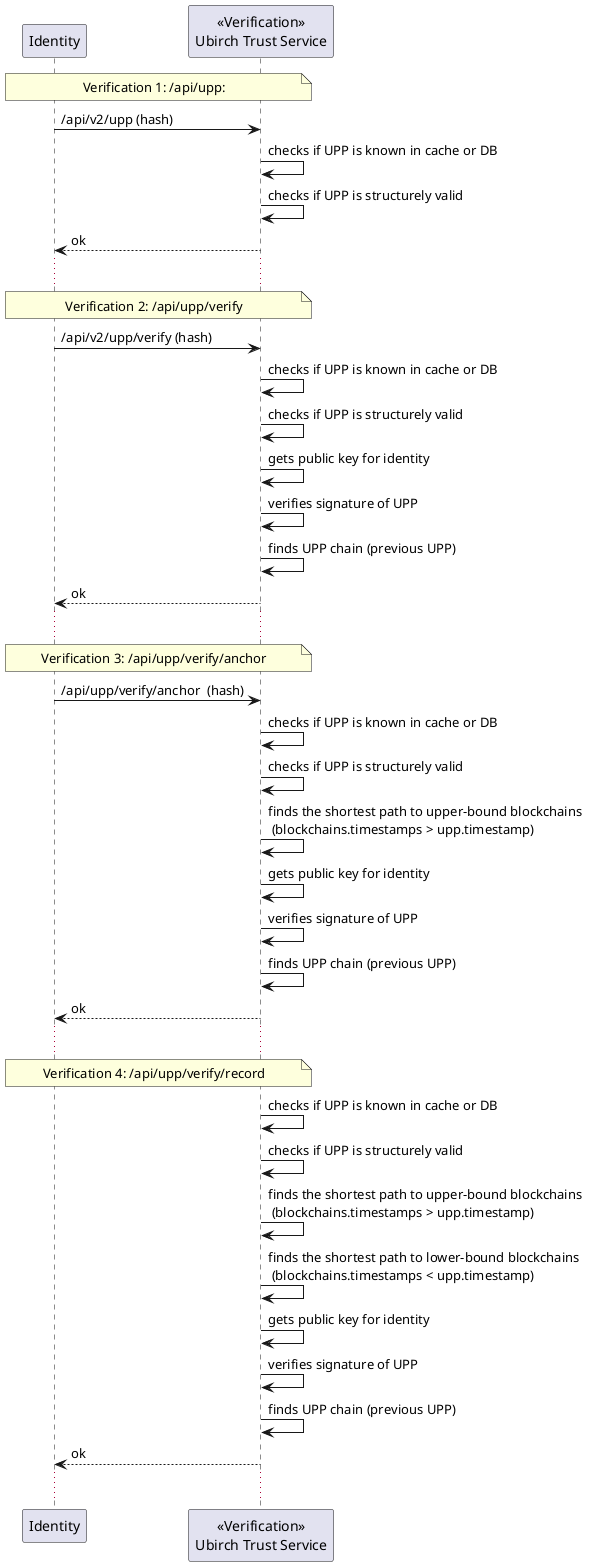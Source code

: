 @startuml
'https://plantuml.com/sequence-diagram

participant Identity as identity
participant trust_service_verification [
  <<Verification>>
  Ubirch Trust Service
]

note across: Verification 1: /api/upp:
identity -> trust_service_verification:/api/v2/upp (hash)
trust_service_verification -> trust_service_verification: checks if UPP is known in cache or DB
trust_service_verification -> trust_service_verification: checks if UPP is structurely valid
identity <-- trust_service_verification: ok
......
note across: Verification 2: /api/upp/verify
identity -> trust_service_verification:/api/v2/upp/verify (hash)
trust_service_verification -> trust_service_verification: checks if UPP is known in cache or DB
trust_service_verification -> trust_service_verification: checks if UPP is structurely valid
trust_service_verification -> trust_service_verification: gets public key for identity
trust_service_verification -> trust_service_verification: verifies signature of UPP
trust_service_verification -> trust_service_verification: finds UPP chain (previous UPP)
identity <-- trust_service_verification: ok
......
note across: Verification 3: /api/upp/verify/anchor
identity -> trust_service_verification:/api/upp/verify/anchor  (hash)
trust_service_verification -> trust_service_verification: checks if UPP is known in cache or DB
trust_service_verification -> trust_service_verification: checks if UPP is structurely valid
trust_service_verification -> trust_service_verification: finds the shortest path to upper-bound blockchains \n (blockchains.timestamps > upp.timestamp)
trust_service_verification -> trust_service_verification: gets public key for identity
trust_service_verification -> trust_service_verification: verifies signature of UPP
trust_service_verification -> trust_service_verification: finds UPP chain (previous UPP)
identity <-- trust_service_verification: ok
......
note across: Verification 4: /api/upp/verify/record
trust_service_verification -> trust_service_verification: checks if UPP is known in cache or DB
trust_service_verification -> trust_service_verification: checks if UPP is structurely valid
trust_service_verification -> trust_service_verification: finds the shortest path to upper-bound blockchains \n (blockchains.timestamps > upp.timestamp)
trust_service_verification -> trust_service_verification: finds the shortest path to lower-bound blockchains \n (blockchains.timestamps < upp.timestamp)
trust_service_verification -> trust_service_verification: gets public key for identity
trust_service_verification -> trust_service_verification: verifies signature of UPP
trust_service_verification -> trust_service_verification: finds UPP chain (previous UPP)
identity <-- trust_service_verification: ok
......

@enduml
